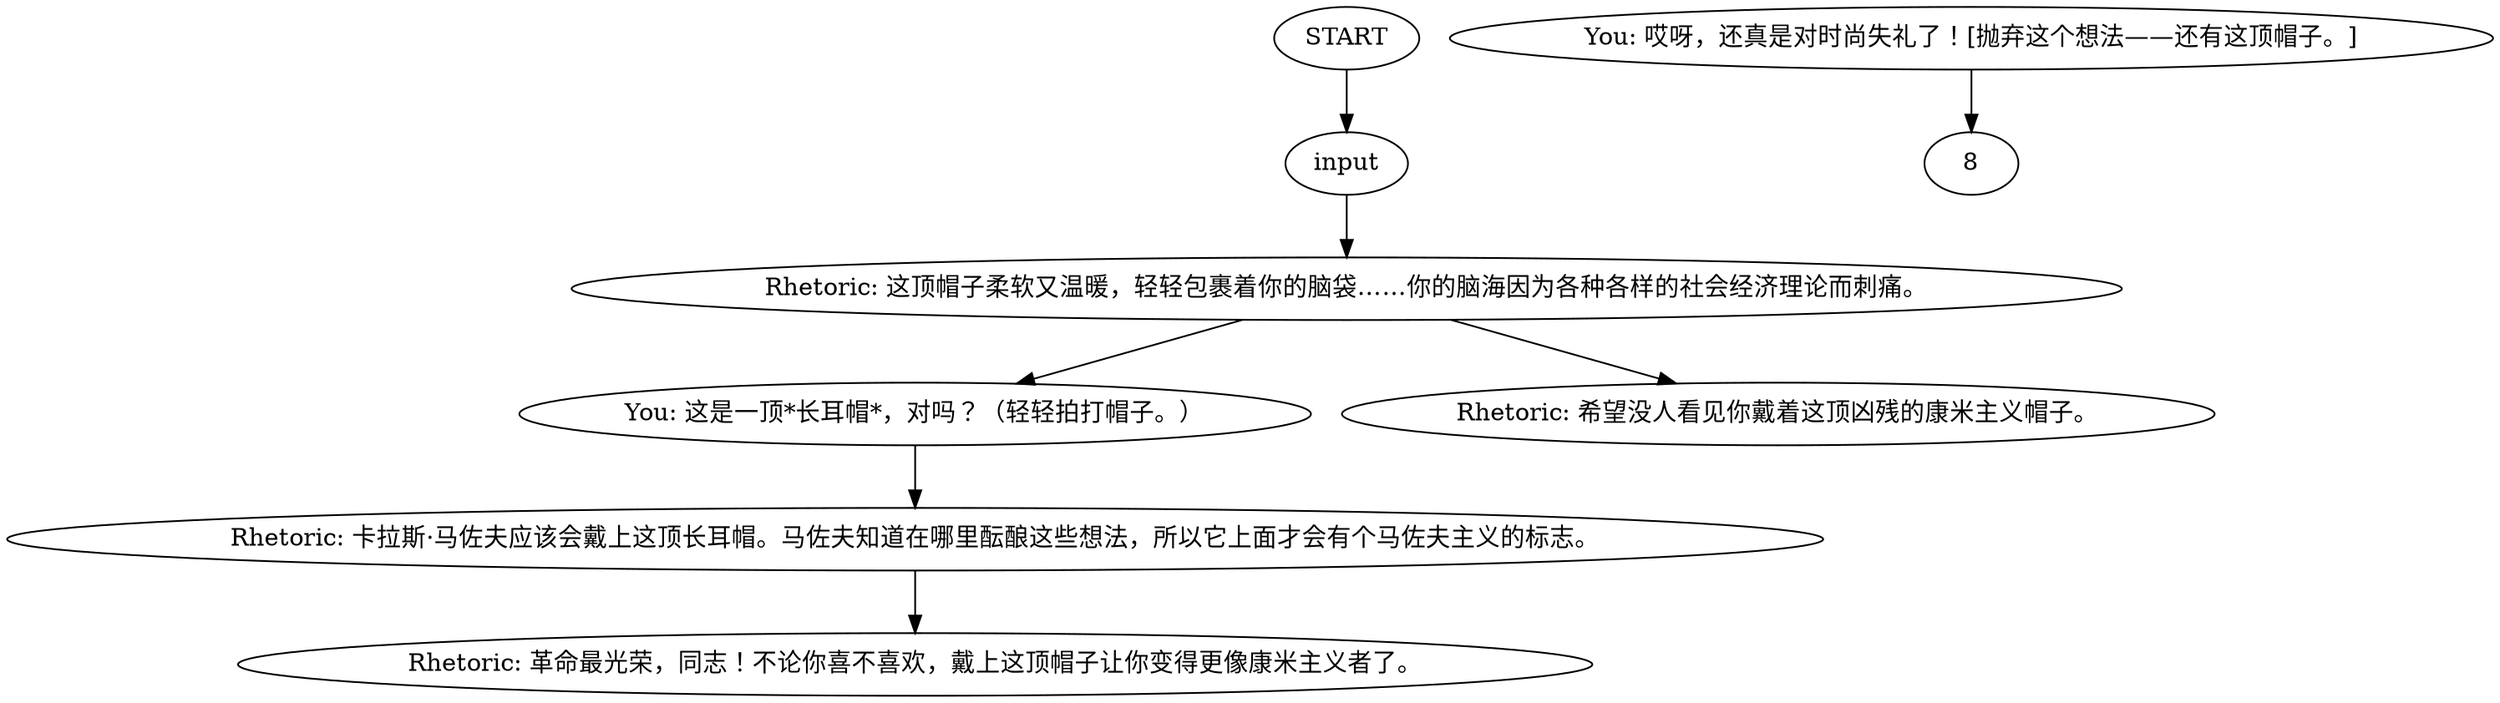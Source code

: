 # LAIR ORB / wearing revolutionary hat
# Putting the hat on gives a one time +1 to Mazovian Socio-Economics, you communist failure.
# ==================================================
digraph G {
	  0 [label="START"];
	  1 [label="input"];
	  2 [label="You: 这是一顶*长耳帽*，对吗？（轻轻拍打帽子。）"];
	  3 [label="Rhetoric: 卡拉斯·马佐夫应该会戴上这顶长耳帽。马佐夫知道在哪里酝酿这些想法，所以它上面才会有个马佐夫主义的标志。"];
	  4 [label="Rhetoric: 革命最光荣，同志！不论你喜不喜欢，戴上这顶帽子让你变得更像康米主义者了。"];
	  5 [label="Rhetoric: 这顶帽子柔软又温暖，轻轻包裹着你的脑袋……你的脑海因为各种各样的社会经济理论而刺痛。"];
	  6 [label="You: 哎呀，还真是对时尚失礼了！[抛弃这个想法——还有这顶帽子。]"];
	  7 [label="Rhetoric: 希望没人看见你戴着这顶凶残的康米主义帽子。"];
	  0 -> 1
	  1 -> 5
	  2 -> 3
	  3 -> 4
	  5 -> 2
	  5 -> 7
	  6 -> 8
}


